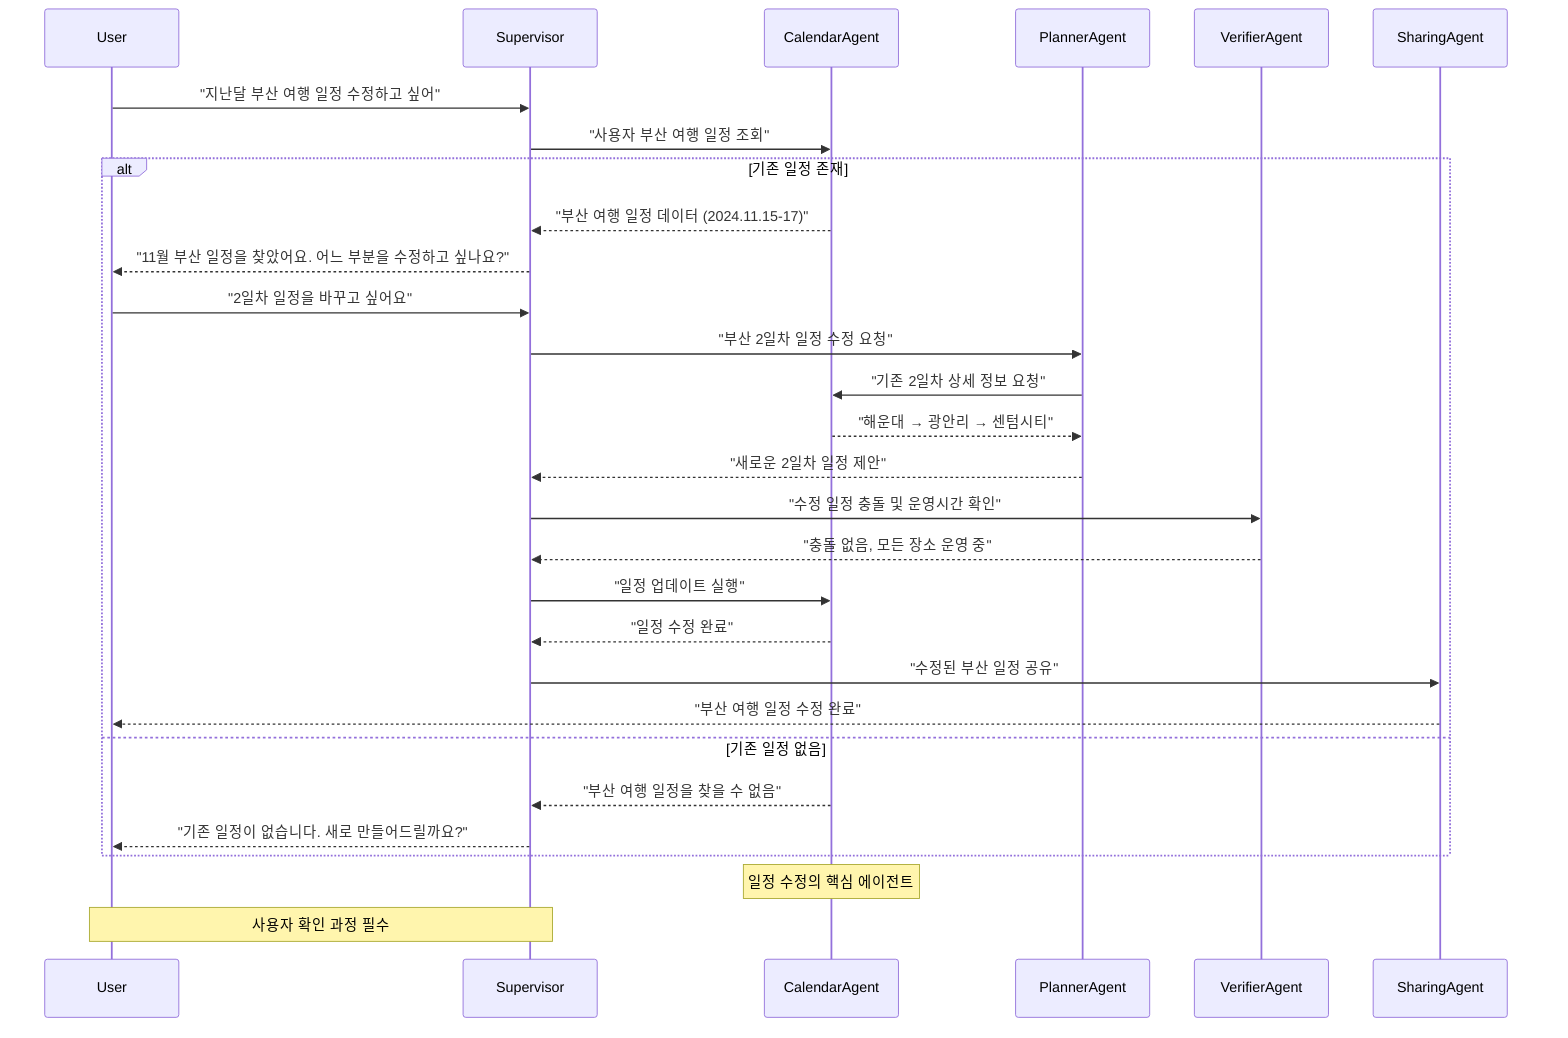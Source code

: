 %% 04_modify_busan: 지난달 부산 여행 일정 수정하고 싶어
sequenceDiagram
    participant User
    participant Supervisor
    participant CalendarAgent
    participant PlannerAgent
    participant VerifierAgent
    participant SharingAgent
    
    User->>Supervisor: "지난달 부산 여행 일정 수정하고 싶어"
    Supervisor->>CalendarAgent: "사용자 부산 여행 일정 조회"
    
    alt 기존 일정 존재
        CalendarAgent-->>Supervisor: "부산 여행 일정 데이터 (2024.11.15-17)"
        Supervisor-->>User: "11월 부산 일정을 찾았어요. 어느 부분을 수정하고 싶나요?"
        
        User->>Supervisor: "2일차 일정을 바꾸고 싶어요"
        Supervisor->>PlannerAgent: "부산 2일차 일정 수정 요청"
        PlannerAgent->>CalendarAgent: "기존 2일차 상세 정보 요청"
        CalendarAgent-->>PlannerAgent: "해운대 → 광안리 → 센텀시티"
        
        PlannerAgent-->>Supervisor: "새로운 2일차 일정 제안"
        Supervisor->>VerifierAgent: "수정 일정 충돌 및 운영시간 확인"
        VerifierAgent-->>Supervisor: "충돌 없음, 모든 장소 운영 중"
        
        Supervisor->>CalendarAgent: "일정 업데이트 실행"
        CalendarAgent-->>Supervisor: "일정 수정 완료"
        
        Supervisor->>SharingAgent: "수정된 부산 일정 공유"
        SharingAgent-->>User: "부산 여행 일정 수정 완료"
        
    else 기존 일정 없음
        CalendarAgent-->>Supervisor: "부산 여행 일정을 찾을 수 없음"
        Supervisor-->>User: "기존 일정이 없습니다. 새로 만들어드릴까요?"
    end
    
    Note over CalendarAgent: 일정 수정의 핵심 에이전트
    Note over Supervisor,User: 사용자 확인 과정 필수